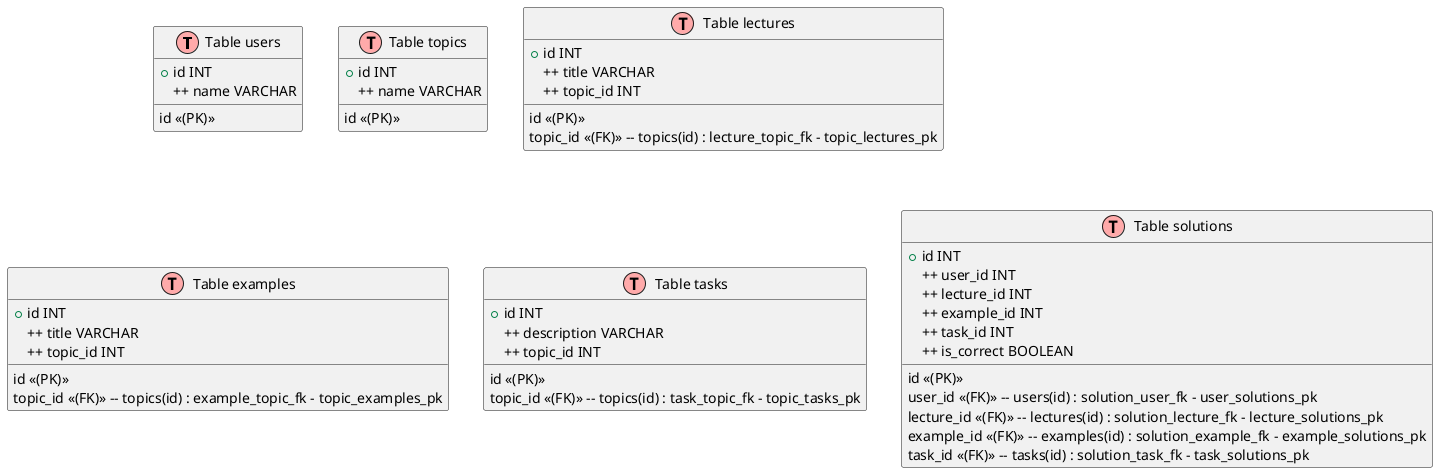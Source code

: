 @startuml

!define Table(name, fields) class name as "Table name" << (T,#FFAAAA) >>
!define PrimaryKey(x) x << (PK) >>
!define ForeignKey(x, y, z, w) x << (FK) >> -- y : z - w

Table(users, "users") {
  + id INT
  ++ name VARCHAR
  PrimaryKey(id)
}

Table(topics, "topics") {
  + id INT
  ++ name VARCHAR
  PrimaryKey(id)
}

Table(lectures, "lectures") {
  + id INT
  ++ title VARCHAR
  ++ topic_id INT
  PrimaryKey(id)
  ForeignKey(topic_id, topics(id), lecture_topic_fk, topic_lectures_pk)
}

Table(examples, "examples") {
  + id INT
  ++ title VARCHAR
  ++ topic_id INT
  PrimaryKey(id)
  ForeignKey(topic_id, topics(id), example_topic_fk, topic_examples_pk)
}

Table(tasks, "tasks") {
  + id INT
  ++ description VARCHAR
  ++ topic_id INT
  PrimaryKey(id)
  ForeignKey(topic_id, topics(id), task_topic_fk, topic_tasks_pk)
}

Table(solutions, "solutions") {
  + id INT
  ++ user_id INT
  ++ lecture_id INT
  ++ example_id INT
  ++ task_id INT
  ++ is_correct BOOLEAN
  PrimaryKey(id)
  ForeignKey(user_id, users(id), solution_user_fk, user_solutions_pk)
  ForeignKey(lecture_id, lectures(id), solution_lecture_fk, lecture_solutions_pk)
  ForeignKey(example_id, examples(id), solution_example_fk, example_solutions_pk)
  ForeignKey(task_id, tasks(id), solution_task_fk, task_solutions_pk)
}

@enduml
